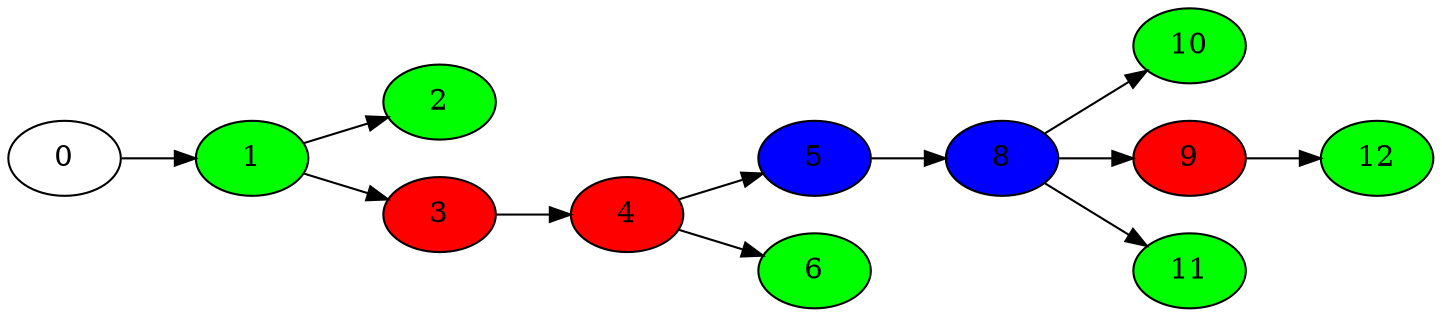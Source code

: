 digraph G { 
rankdir="LR";

	0 [color=black, style=filled, fillcolor=white];
	1 [color=black, style=filled, fillcolor=green];
	0 -> 1
	2 [color=black, style=filled, fillcolor=green];
	1 -> 2
	3 [color=black, style=filled, fillcolor=red];
	1 -> 3
	4 [color=black, style=filled, fillcolor=red];
	3 -> 4
	5 [color=black, style=filled, fillcolor=blue];
	4 -> 5
	6 [color=black, style=filled, fillcolor=green];
	4 -> 6
	8 [color=black, style=filled, fillcolor=blue];
	5 -> 8
	10 [color=black, style=filled, fillcolor=green];
	8 -> 10
	9 [color=black, style=filled, fillcolor=red];
	8 -> 9
	11 [color=black, style=filled, fillcolor=green];
	8 -> 11
	12 [color=black, style=filled, fillcolor=green];
	9 -> 12

}